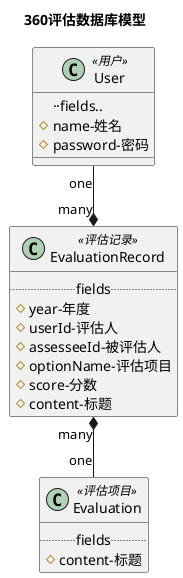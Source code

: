 @startuml

title: 360评估数据库模型

class User<<用户>> {
    ··fields..
    #name-姓名
    #password-密码
}

class EvaluationRecord<<评估记录>> {
    ..fields..
    #year-年度
    #userId-评估人
    #assesseeId-被评估人
    #optionName-评估项目
    #score-分数
    #content-标题
}

class Evaluation<<评估项目>> {
    ..fields..
    #content-标题
}

EvaluationRecord "many" *-- "one" Evaluation
User "one" --* "many" EvaluationRecord
@enduml
